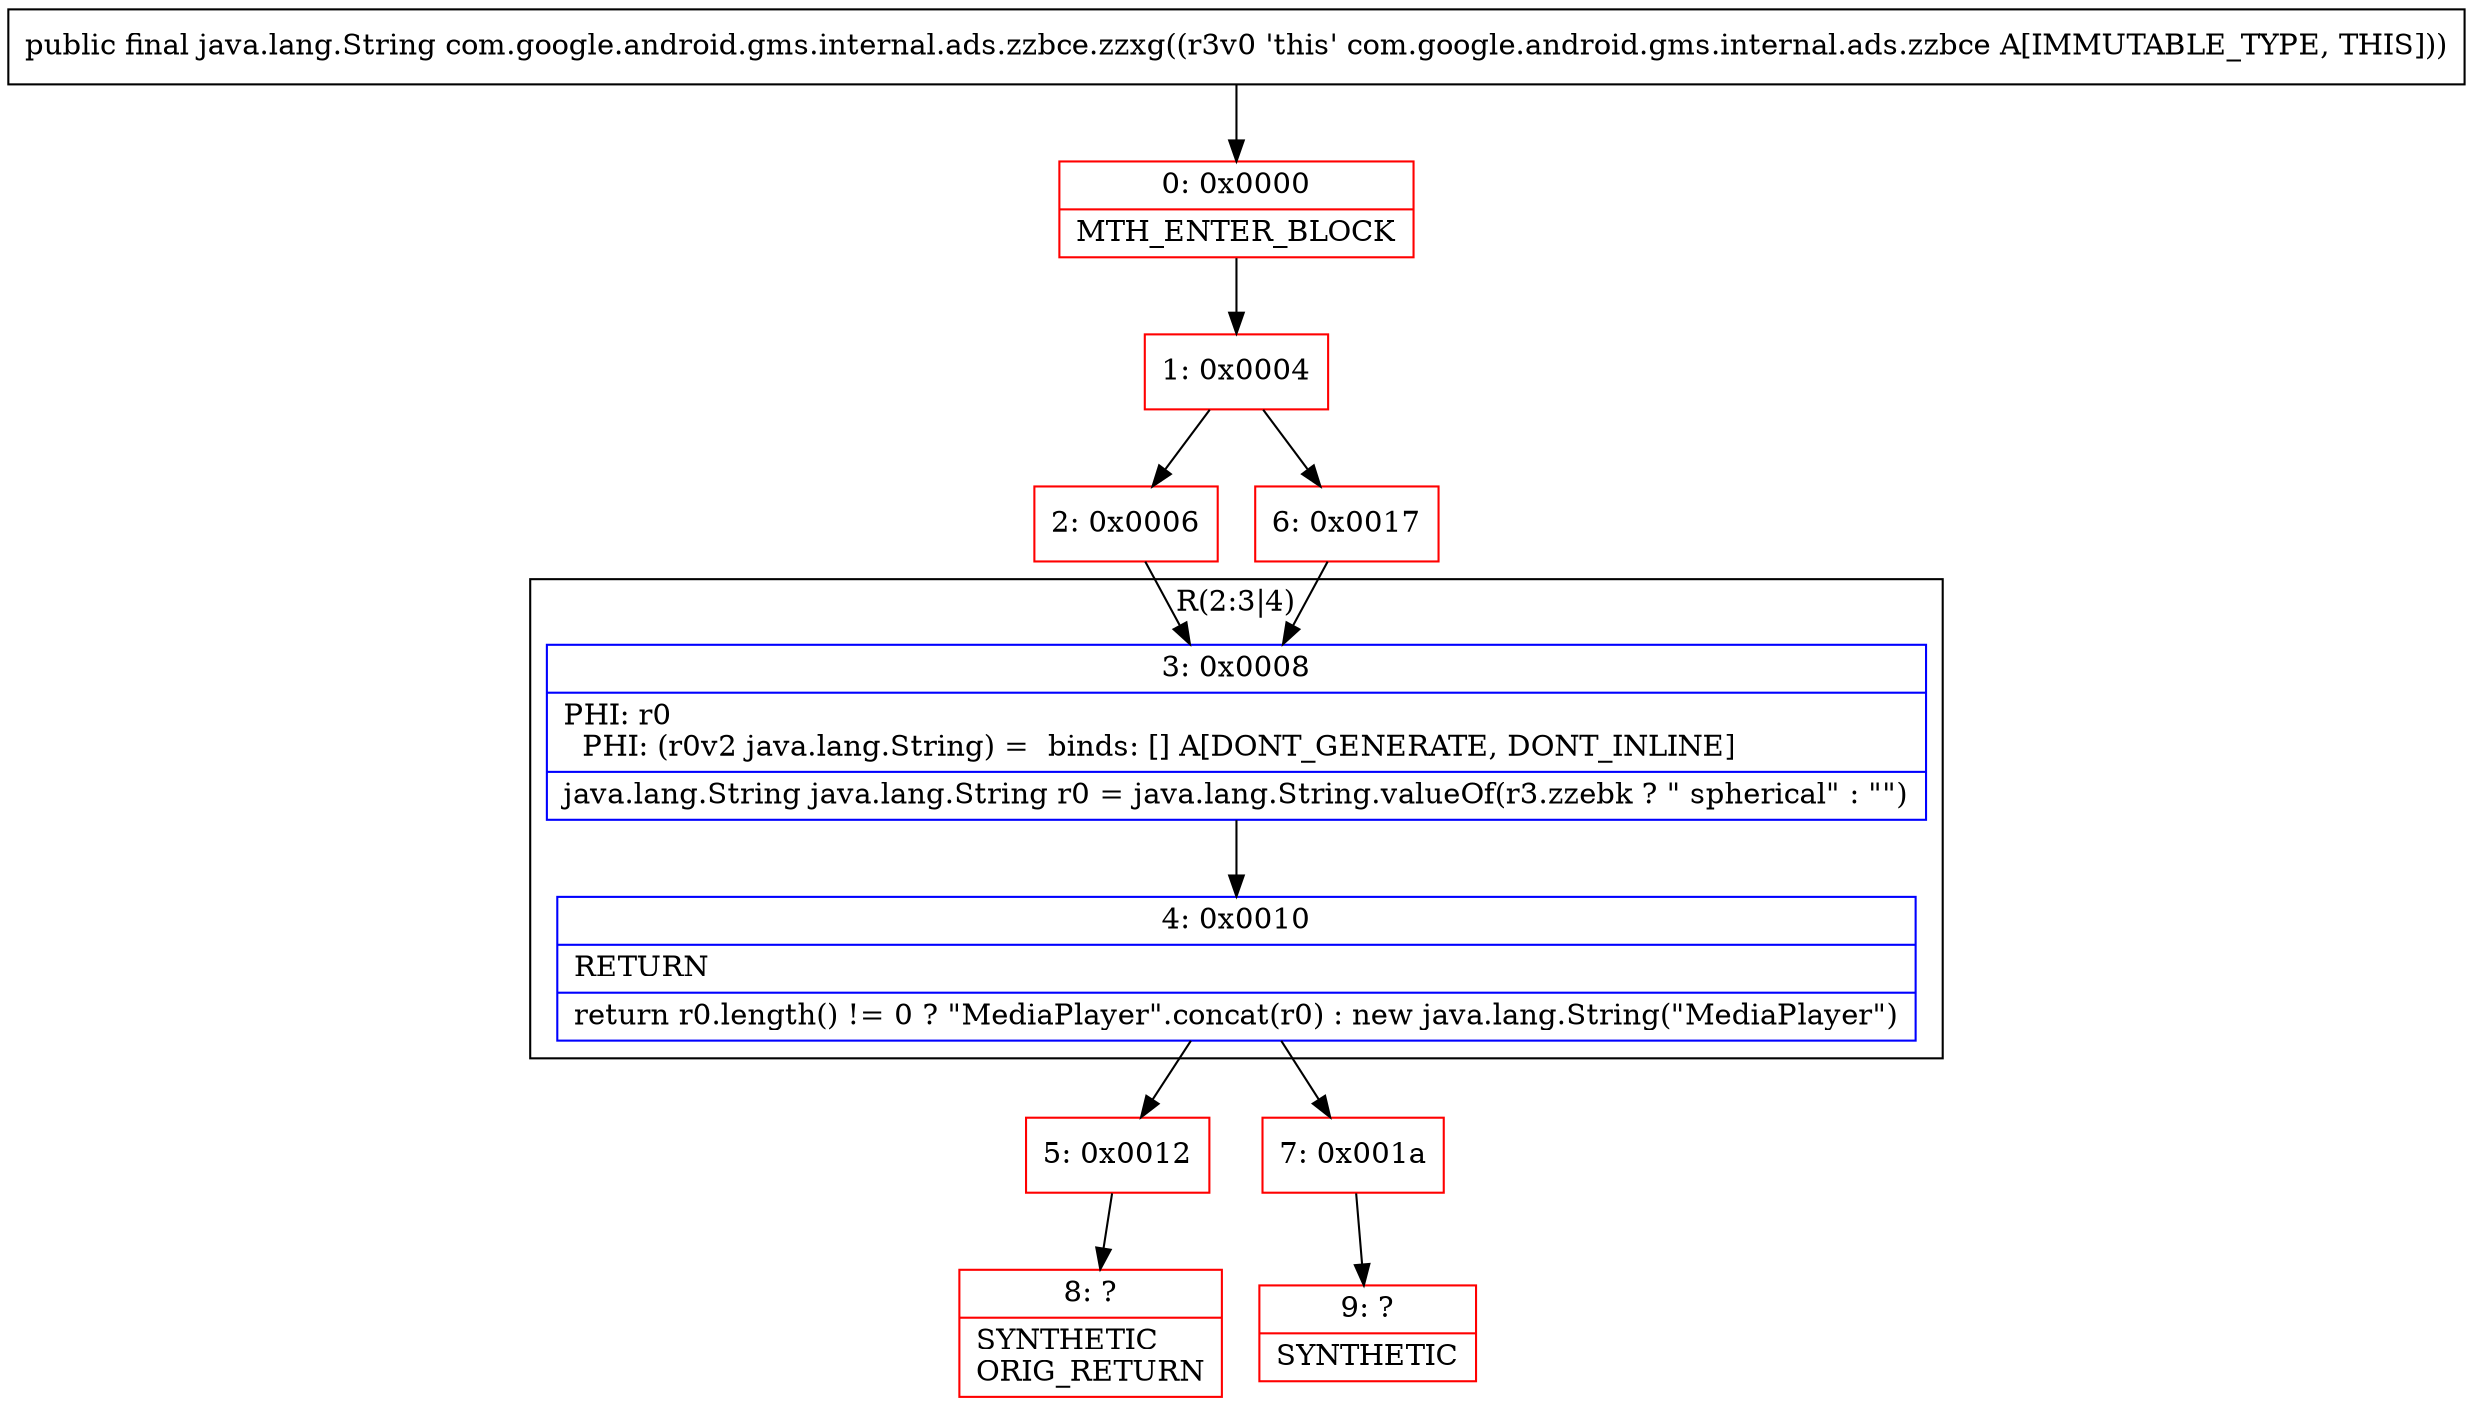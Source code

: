 digraph "CFG forcom.google.android.gms.internal.ads.zzbce.zzxg()Ljava\/lang\/String;" {
subgraph cluster_Region_115882913 {
label = "R(2:3|4)";
node [shape=record,color=blue];
Node_3 [shape=record,label="{3\:\ 0x0008|PHI: r0 \l  PHI: (r0v2 java.lang.String) =  binds: [] A[DONT_GENERATE, DONT_INLINE]\l|java.lang.String java.lang.String r0 = java.lang.String.valueOf(r3.zzebk ? \" spherical\" : \"\")\l}"];
Node_4 [shape=record,label="{4\:\ 0x0010|RETURN\l|return r0.length() != 0 ? \"MediaPlayer\".concat(r0) : new java.lang.String(\"MediaPlayer\")\l}"];
}
Node_0 [shape=record,color=red,label="{0\:\ 0x0000|MTH_ENTER_BLOCK\l}"];
Node_1 [shape=record,color=red,label="{1\:\ 0x0004}"];
Node_2 [shape=record,color=red,label="{2\:\ 0x0006}"];
Node_5 [shape=record,color=red,label="{5\:\ 0x0012}"];
Node_6 [shape=record,color=red,label="{6\:\ 0x0017}"];
Node_7 [shape=record,color=red,label="{7\:\ 0x001a}"];
Node_8 [shape=record,color=red,label="{8\:\ ?|SYNTHETIC\lORIG_RETURN\l}"];
Node_9 [shape=record,color=red,label="{9\:\ ?|SYNTHETIC\l}"];
MethodNode[shape=record,label="{public final java.lang.String com.google.android.gms.internal.ads.zzbce.zzxg((r3v0 'this' com.google.android.gms.internal.ads.zzbce A[IMMUTABLE_TYPE, THIS])) }"];
MethodNode -> Node_0;
Node_3 -> Node_4;
Node_4 -> Node_5;
Node_4 -> Node_7;
Node_0 -> Node_1;
Node_1 -> Node_2;
Node_1 -> Node_6;
Node_2 -> Node_3;
Node_5 -> Node_8;
Node_6 -> Node_3;
Node_7 -> Node_9;
}


